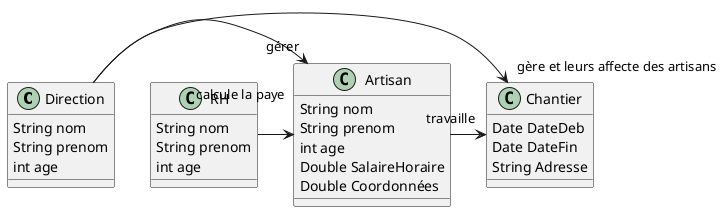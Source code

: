 @startuml exercice 2

Class Direction {

    String nom
    String prenom
    int age
}

Class RH {

    String nom
    String prenom
    int age
}

Class Artisan {
    
    String nom
    String prenom
    int age
    Double SalaireHoraire
    Double Coordonnées
}

Class Chantier {

    Date DateDeb
    Date DateFin
    String Adresse
}

Direction ->  "gérer" Artisan
Artisan -> "travaille " Chantier
RH -> "calcule la paye" Artisan
Direction -> "gère et leurs affecte des artisans" Chantier



@enduml